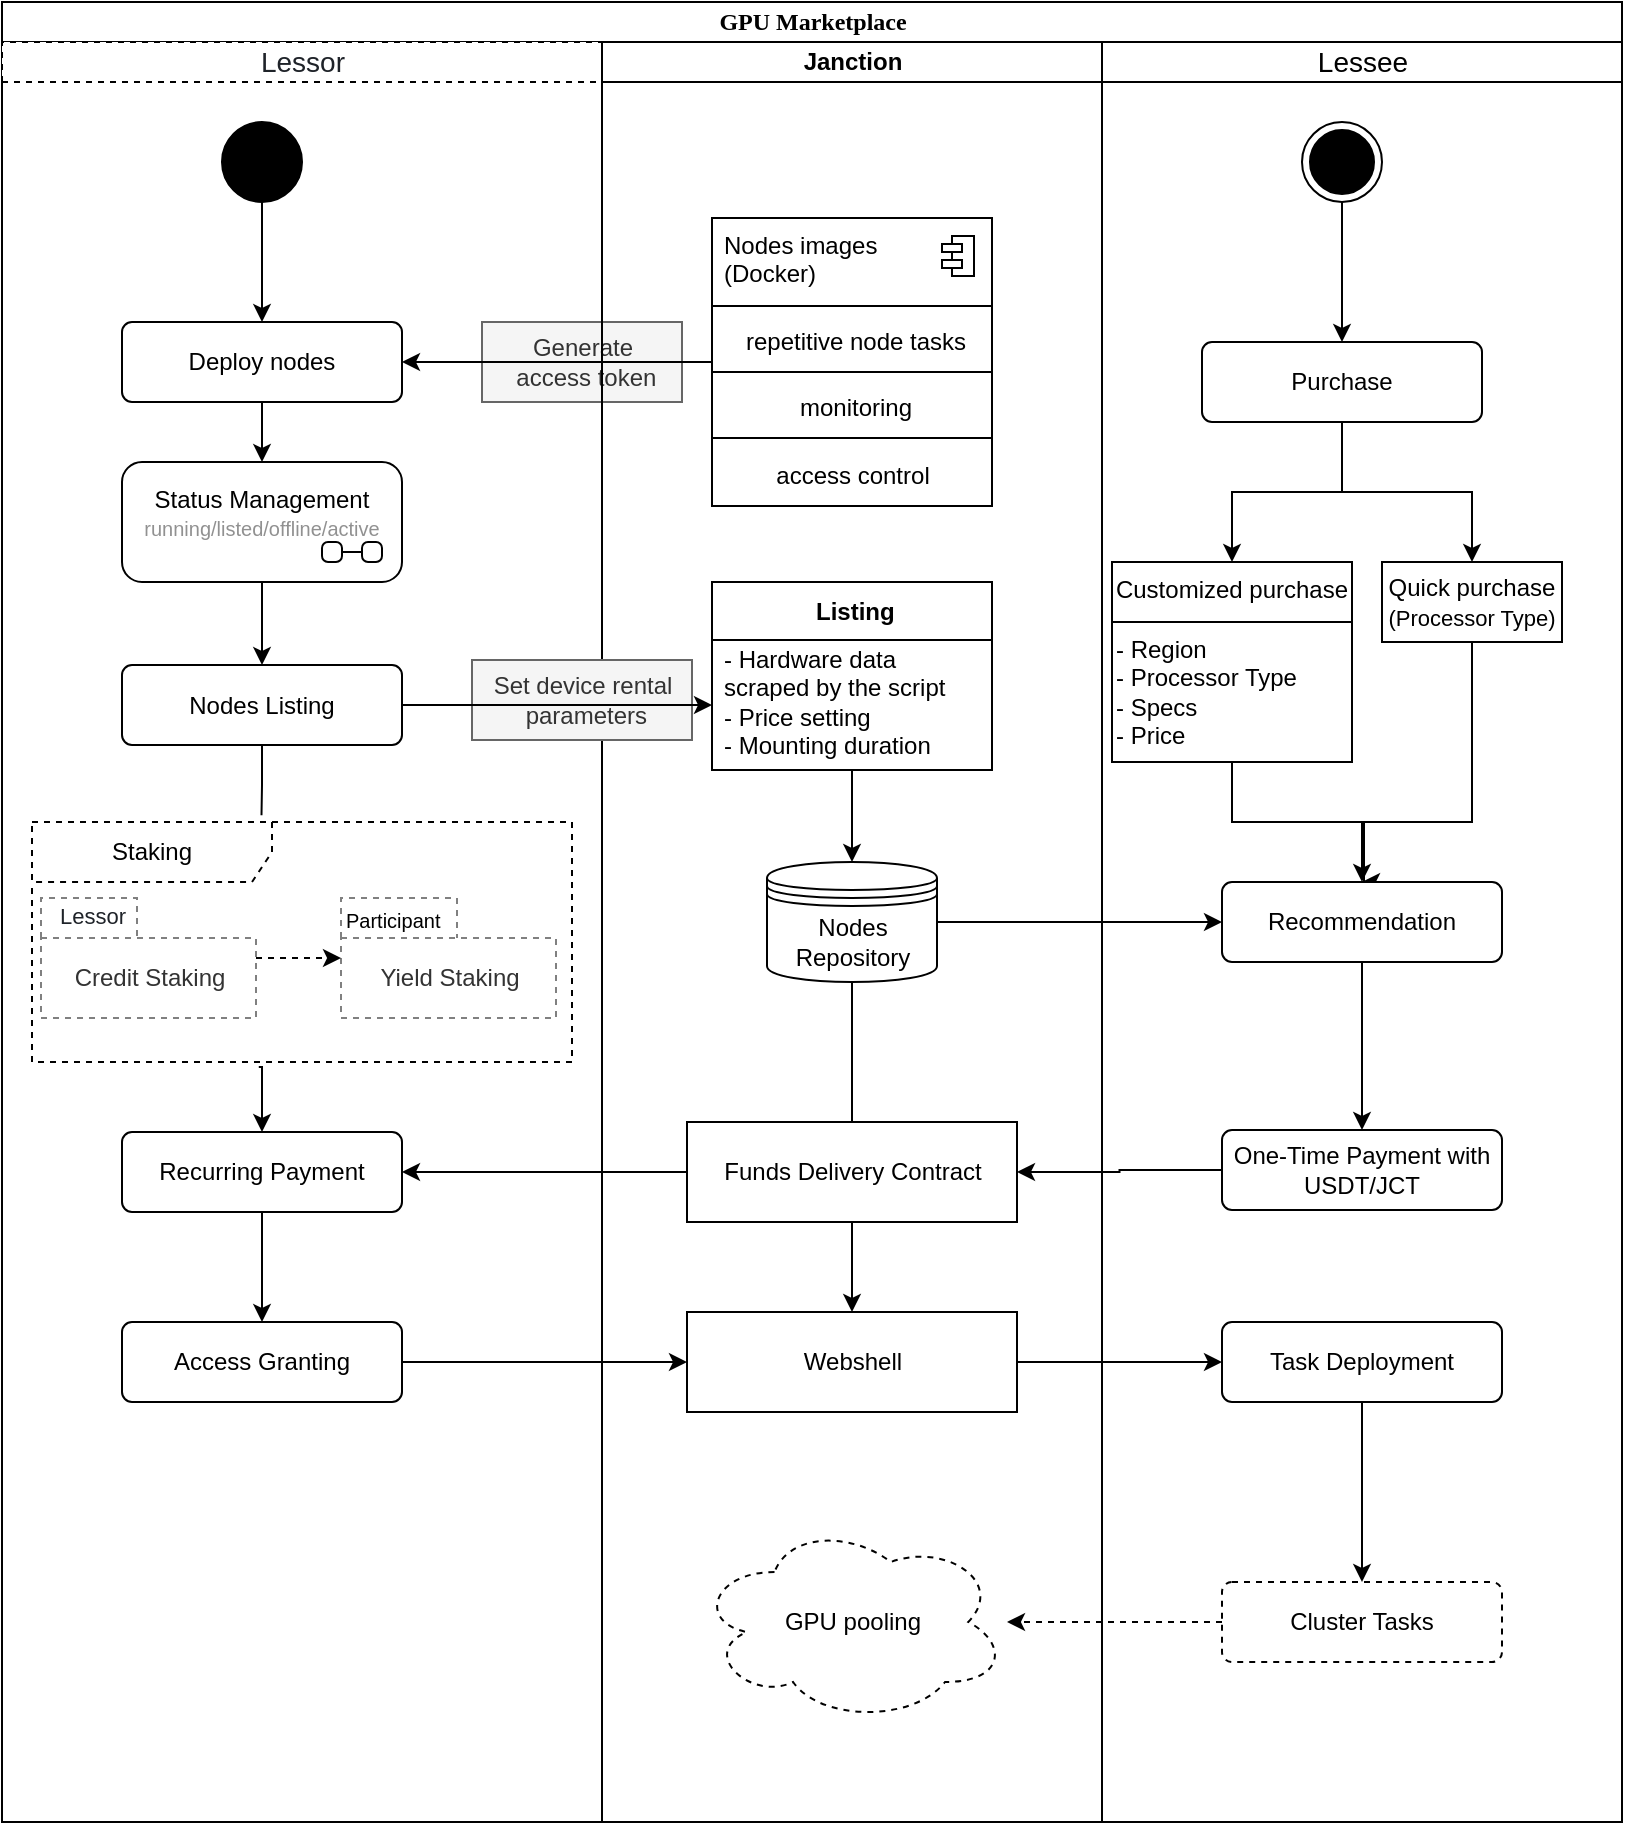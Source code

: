 <mxfile version="25.0.1">
  <diagram name="Page-1" id="0783ab3e-0a74-02c8-0abd-f7b4e66b4bec">
    <mxGraphModel dx="933" dy="622" grid="1" gridSize="10" guides="1" tooltips="1" connect="1" arrows="1" fold="1" page="1" pageScale="1" pageWidth="850" pageHeight="1100" background="none" math="0" shadow="0">
      <root>
        <mxCell id="0" />
        <mxCell id="1" parent="0" />
        <mxCell id="1c1d494c118603dd-1" value="GPU Marketplace" style="swimlane;html=1;childLayout=stackLayout;startSize=20;rounded=0;shadow=0;comic=0;labelBackgroundColor=none;strokeWidth=1;fontFamily=Verdana;fontSize=12;align=center;" parent="1" vertex="1">
          <mxGeometry y="60" width="810" height="910" as="geometry" />
        </mxCell>
        <mxCell id="1c1d494c118603dd-2" value="&lt;div style=&quot;font-size:14px;font-weight:normal;color:rgba(31,35,41,1.0);&quot;&gt;&lt;p&gt;Lessor&lt;/p&gt;&lt;/div&gt;&lt;span style=&quot;white-space:pre-wrap;&quot;&gt;&lt;/span&gt;" style="swimlane;html=1;startSize=20;dashed=1;" parent="1c1d494c118603dd-1" vertex="1">
          <mxGeometry y="20" width="300" height="890" as="geometry" />
        </mxCell>
        <mxCell id="LN9f-XrlCzF4qDYMU047-42" style="edgeStyle=orthogonalEdgeStyle;rounded=0;orthogonalLoop=1;jettySize=auto;html=1;" edge="1" parent="1c1d494c118603dd-2" source="LN9f-XrlCzF4qDYMU047-1" target="LN9f-XrlCzF4qDYMU047-4">
          <mxGeometry relative="1" as="geometry" />
        </mxCell>
        <mxCell id="LN9f-XrlCzF4qDYMU047-1" value="" style="ellipse;whiteSpace=wrap;html=1;rounded=0;shadow=0;comic=0;labelBackgroundColor=none;strokeWidth=1;fillColor=#000000;fontFamily=Verdana;fontSize=12;align=center;" vertex="1" parent="1c1d494c118603dd-2">
          <mxGeometry x="110" y="40" width="40" height="40" as="geometry" />
        </mxCell>
        <mxCell id="LN9f-XrlCzF4qDYMU047-118" style="edgeStyle=orthogonalEdgeStyle;rounded=0;orthogonalLoop=1;jettySize=auto;html=1;entryX=0.5;entryY=0;entryDx=0;entryDy=0;" edge="1" parent="1c1d494c118603dd-2" source="LN9f-XrlCzF4qDYMU047-4" target="LN9f-XrlCzF4qDYMU047-117">
          <mxGeometry relative="1" as="geometry" />
        </mxCell>
        <mxCell id="LN9f-XrlCzF4qDYMU047-4" value="Deploy nodes" style="html=1;align=center;verticalAlign=middle;rounded=1;absoluteArcSize=1;arcSize=10;dashed=0;whiteSpace=wrap;" vertex="1" parent="1c1d494c118603dd-2">
          <mxGeometry x="60" y="140" width="140" height="40" as="geometry" />
        </mxCell>
        <mxCell id="LN9f-XrlCzF4qDYMU047-28" value="Nodes Listing" style="html=1;align=center;verticalAlign=middle;rounded=1;absoluteArcSize=1;arcSize=10;dashed=0;whiteSpace=wrap;" vertex="1" parent="1c1d494c118603dd-2">
          <mxGeometry x="60" y="311.5" width="140" height="40" as="geometry" />
        </mxCell>
        <mxCell id="LN9f-XrlCzF4qDYMU047-37" value="Generate&lt;br&gt;&amp;nbsp;access token" style="text;html=1;align=center;verticalAlign=middle;resizable=0;points=[];autosize=1;strokeColor=#666666;fillColor=#f5f5f5;fontColor=#333333;" vertex="1" parent="1c1d494c118603dd-2">
          <mxGeometry x="240" y="140" width="100" height="40" as="geometry" />
        </mxCell>
        <mxCell id="LN9f-XrlCzF4qDYMU047-76" value="&lt;span style=&quot;color: rgb(51, 51, 51); font-weight: 400;&quot;&gt;Credit Staking&lt;/span&gt;" style="shape=folder;fontStyle=1;tabWidth=48;tabHeight=20;tabPosition=left;html=1;boundedLbl=1;whiteSpace=wrap;dashed=1;strokeColor=#808080;" vertex="1" parent="1c1d494c118603dd-2">
          <mxGeometry x="19.5" y="428" width="107.5" height="60" as="geometry" />
        </mxCell>
        <mxCell id="LN9f-XrlCzF4qDYMU047-77" value="&lt;span style=&quot;color: rgb(51, 51, 51); font-weight: 400;&quot;&gt;Yield Staking&lt;/span&gt;" style="shape=folder;fontStyle=1;tabWidth=58;tabHeight=20;tabPosition=left;html=1;boundedLbl=1;whiteSpace=wrap;strokeColor=#808080;dashed=1;" vertex="1" parent="1c1d494c118603dd-2">
          <mxGeometry x="169.5" y="428" width="107.5" height="60" as="geometry" />
        </mxCell>
        <mxCell id="LN9f-XrlCzF4qDYMU047-78" value="&lt;span style=&quot;color: rgb(31, 35, 41);&quot;&gt;&lt;font style=&quot;font-size: 11px;&quot;&gt;Lessor&lt;/font&gt;&lt;/span&gt;" style="text;html=1;align=center;verticalAlign=middle;resizable=0;points=[];autosize=1;strokeColor=none;fillColor=none;" vertex="1" parent="1c1d494c118603dd-2">
          <mxGeometry x="15" y="422" width="60" height="30" as="geometry" />
        </mxCell>
        <mxCell id="LN9f-XrlCzF4qDYMU047-79" value="Participant" style="text;whiteSpace=wrap;fontSize=10;" vertex="1" parent="1c1d494c118603dd-2">
          <mxGeometry x="169.5" y="427" width="60" height="20" as="geometry" />
        </mxCell>
        <mxCell id="LN9f-XrlCzF4qDYMU047-81" style="edgeStyle=orthogonalEdgeStyle;rounded=0;orthogonalLoop=1;jettySize=auto;html=1;entryX=0;entryY=0;entryDx=0;entryDy=30;entryPerimeter=0;dashed=1;" edge="1" parent="1c1d494c118603dd-2" source="LN9f-XrlCzF4qDYMU047-76" target="LN9f-XrlCzF4qDYMU047-77">
          <mxGeometry relative="1" as="geometry" />
        </mxCell>
        <mxCell id="LN9f-XrlCzF4qDYMU047-120" style="edgeStyle=orthogonalEdgeStyle;rounded=0;orthogonalLoop=1;jettySize=auto;html=1;entryX=0.5;entryY=0;entryDx=0;entryDy=0;exitX=0.42;exitY=1.021;exitDx=0;exitDy=0;exitPerimeter=0;" edge="1" parent="1c1d494c118603dd-2" source="LN9f-XrlCzF4qDYMU047-83" target="LN9f-XrlCzF4qDYMU047-109">
          <mxGeometry relative="1" as="geometry" />
        </mxCell>
        <mxCell id="LN9f-XrlCzF4qDYMU047-83" value="Staking" style="shape=umlFrame;whiteSpace=wrap;html=1;pointerEvents=0;recursiveResize=0;container=1;collapsible=0;width=120;height=30;dashed=1;" vertex="1" parent="1c1d494c118603dd-2">
          <mxGeometry x="15" y="390" width="270" height="120" as="geometry" />
        </mxCell>
        <mxCell id="LN9f-XrlCzF4qDYMU047-84" style="edgeStyle=orthogonalEdgeStyle;rounded=0;orthogonalLoop=1;jettySize=auto;html=1;entryX=0.425;entryY=-0.028;entryDx=0;entryDy=0;entryPerimeter=0;endArrow=none;endFill=0;" edge="1" parent="1c1d494c118603dd-2" source="LN9f-XrlCzF4qDYMU047-28" target="LN9f-XrlCzF4qDYMU047-83">
          <mxGeometry relative="1" as="geometry" />
        </mxCell>
        <mxCell id="LN9f-XrlCzF4qDYMU047-125" style="edgeStyle=orthogonalEdgeStyle;rounded=0;orthogonalLoop=1;jettySize=auto;html=1;" edge="1" parent="1c1d494c118603dd-2" source="LN9f-XrlCzF4qDYMU047-109">
          <mxGeometry relative="1" as="geometry">
            <mxPoint x="130" y="640" as="targetPoint" />
          </mxGeometry>
        </mxCell>
        <mxCell id="LN9f-XrlCzF4qDYMU047-109" value="&lt;font&gt;Recurring Payment&lt;/font&gt;" style="html=1;align=center;verticalAlign=middle;rounded=1;absoluteArcSize=1;arcSize=10;dashed=0;whiteSpace=wrap;" vertex="1" parent="1c1d494c118603dd-2">
          <mxGeometry x="60" y="545" width="140" height="40" as="geometry" />
        </mxCell>
        <mxCell id="LN9f-XrlCzF4qDYMU047-119" style="edgeStyle=orthogonalEdgeStyle;rounded=0;orthogonalLoop=1;jettySize=auto;html=1;entryX=0.5;entryY=0;entryDx=0;entryDy=0;" edge="1" parent="1c1d494c118603dd-2" source="LN9f-XrlCzF4qDYMU047-117" target="LN9f-XrlCzF4qDYMU047-28">
          <mxGeometry relative="1" as="geometry" />
        </mxCell>
        <mxCell id="LN9f-XrlCzF4qDYMU047-117" value="Status Management&lt;br&gt;&lt;font color=&quot;#919191&quot; style=&quot;font-size: 10px;&quot;&gt;running/listed/offline/active&lt;/font&gt;" style="shape=umlState;rounded=1;verticalAlign=top;spacingTop=5;umlStateSymbol=collapseState;absoluteArcSize=1;arcSize=10;html=1;whiteSpace=wrap;" vertex="1" parent="1c1d494c118603dd-2">
          <mxGeometry x="60" y="210" width="140" height="60" as="geometry" />
        </mxCell>
        <mxCell id="LN9f-XrlCzF4qDYMU047-126" value="&lt;span style=&quot;text-wrap-mode: nowrap;&quot;&gt;Access Granting&lt;/span&gt;" style="html=1;align=center;verticalAlign=middle;rounded=1;absoluteArcSize=1;arcSize=10;dashed=0;whiteSpace=wrap;" vertex="1" parent="1c1d494c118603dd-2">
          <mxGeometry x="60" y="640" width="140" height="40" as="geometry" />
        </mxCell>
        <mxCell id="1c1d494c118603dd-3" value="Janction" style="swimlane;html=1;startSize=20;" parent="1c1d494c118603dd-1" vertex="1">
          <mxGeometry x="300" y="20" width="250" height="890" as="geometry" />
        </mxCell>
        <mxCell id="LN9f-XrlCzF4qDYMU047-5" value="" style="fontStyle=1;align=center;verticalAlign=top;childLayout=stackLayout;horizontal=1;horizontalStack=0;resizeParent=1;resizeParentMax=0;resizeLast=0;marginBottom=0;" vertex="1" parent="1c1d494c118603dd-3">
          <mxGeometry x="55" y="88" width="140" height="144" as="geometry" />
        </mxCell>
        <mxCell id="LN9f-XrlCzF4qDYMU047-6" value="Nodes images&lt;div&gt;(Docker)&lt;/div&gt;" style="html=1;align=left;spacingLeft=4;verticalAlign=top;strokeColor=none;fillColor=none;whiteSpace=wrap;" vertex="1" parent="LN9f-XrlCzF4qDYMU047-5">
          <mxGeometry width="140" height="40" as="geometry" />
        </mxCell>
        <mxCell id="LN9f-XrlCzF4qDYMU047-7" value="" style="shape=module;jettyWidth=10;jettyHeight=4;" vertex="1" parent="LN9f-XrlCzF4qDYMU047-6">
          <mxGeometry x="1" width="16" height="20" relative="1" as="geometry">
            <mxPoint x="-25" y="9" as="offset" />
          </mxGeometry>
        </mxCell>
        <mxCell id="LN9f-XrlCzF4qDYMU047-8" value="" style="line;strokeWidth=1;fillColor=none;align=left;verticalAlign=middle;spacingTop=-1;spacingLeft=3;spacingRight=3;rotatable=0;labelPosition=right;points=[];portConstraint=eastwest;" vertex="1" parent="LN9f-XrlCzF4qDYMU047-5">
          <mxGeometry y="40" width="140" height="8" as="geometry" />
        </mxCell>
        <mxCell id="LN9f-XrlCzF4qDYMU047-9" value="repetitive node tasks" style="html=1;align=center;spacingLeft=4;verticalAlign=top;strokeColor=none;fillColor=none;whiteSpace=wrap;" vertex="1" parent="LN9f-XrlCzF4qDYMU047-5">
          <mxGeometry y="48" width="140" height="25" as="geometry" />
        </mxCell>
        <mxCell id="LN9f-XrlCzF4qDYMU047-11" value="" style="line;strokeWidth=1;fillColor=none;align=left;verticalAlign=middle;spacingTop=-1;spacingLeft=3;spacingRight=3;rotatable=0;labelPosition=right;points=[];portConstraint=eastwest;" vertex="1" parent="LN9f-XrlCzF4qDYMU047-5">
          <mxGeometry y="73" width="140" height="8" as="geometry" />
        </mxCell>
        <mxCell id="LN9f-XrlCzF4qDYMU047-12" value="monitoring" style="html=1;align=center;spacingLeft=4;verticalAlign=top;strokeColor=none;fillColor=none;whiteSpace=wrap;" vertex="1" parent="LN9f-XrlCzF4qDYMU047-5">
          <mxGeometry y="81" width="140" height="25" as="geometry" />
        </mxCell>
        <mxCell id="LN9f-XrlCzF4qDYMU047-26" value="" style="line;strokeWidth=1;fillColor=none;align=left;verticalAlign=middle;spacingTop=-1;spacingLeft=3;spacingRight=3;rotatable=0;labelPosition=right;points=[];portConstraint=eastwest;" vertex="1" parent="LN9f-XrlCzF4qDYMU047-5">
          <mxGeometry y="106" width="140" height="8" as="geometry" />
        </mxCell>
        <mxCell id="LN9f-XrlCzF4qDYMU047-25" value="access control" style="text;html=1;align=center;verticalAlign=middle;resizable=0;points=[];autosize=1;strokeColor=none;fillColor=none;" vertex="1" parent="LN9f-XrlCzF4qDYMU047-5">
          <mxGeometry y="114" width="140" height="30" as="geometry" />
        </mxCell>
        <mxCell id="LN9f-XrlCzF4qDYMU047-44" style="edgeStyle=orthogonalEdgeStyle;rounded=0;orthogonalLoop=1;jettySize=auto;html=1;entryX=0.5;entryY=0;entryDx=0;entryDy=0;" edge="1" parent="1c1d494c118603dd-3" source="LN9f-XrlCzF4qDYMU047-31" target="LN9f-XrlCzF4qDYMU047-43">
          <mxGeometry relative="1" as="geometry" />
        </mxCell>
        <mxCell id="LN9f-XrlCzF4qDYMU047-31" value="&amp;nbsp;Listing" style="swimlane;fontStyle=1;align=center;verticalAlign=middle;childLayout=stackLayout;horizontal=1;startSize=29;horizontalStack=0;resizeParent=1;resizeParentMax=0;resizeLast=0;collapsible=0;marginBottom=0;html=1;whiteSpace=wrap;" vertex="1" parent="1c1d494c118603dd-3">
          <mxGeometry x="55" y="270" width="140" height="94" as="geometry" />
        </mxCell>
        <mxCell id="LN9f-XrlCzF4qDYMU047-33" value="- Hardware data scraped by the script&lt;div&gt;-&amp;nbsp;Price setting&lt;/div&gt;&lt;div&gt;-&amp;nbsp;Mounting duration&lt;br&gt;&lt;div&gt;&lt;br&gt;&lt;/div&gt;&lt;/div&gt;" style="text;html=1;strokeColor=none;fillColor=none;align=left;verticalAlign=middle;spacingLeft=4;spacingRight=4;overflow=hidden;rotatable=0;points=[[0,0.5],[1,0.5]];portConstraint=eastwest;whiteSpace=wrap;" vertex="1" parent="LN9f-XrlCzF4qDYMU047-31">
          <mxGeometry y="29" width="140" height="65" as="geometry" />
        </mxCell>
        <mxCell id="LN9f-XrlCzF4qDYMU047-39" value="Set device rental&lt;br&gt;&amp;nbsp;parameters" style="text;html=1;align=center;verticalAlign=middle;resizable=0;points=[];autosize=1;strokeColor=#666666;fillColor=#f5f5f5;fontColor=#333333;" vertex="1" parent="1c1d494c118603dd-3">
          <mxGeometry x="-65" y="309" width="110" height="40" as="geometry" />
        </mxCell>
        <mxCell id="LN9f-XrlCzF4qDYMU047-121" style="edgeStyle=orthogonalEdgeStyle;rounded=0;orthogonalLoop=1;jettySize=auto;html=1;endArrow=none;endFill=0;" edge="1" parent="1c1d494c118603dd-3" source="LN9f-XrlCzF4qDYMU047-43" target="LN9f-XrlCzF4qDYMU047-105">
          <mxGeometry relative="1" as="geometry" />
        </mxCell>
        <mxCell id="LN9f-XrlCzF4qDYMU047-43" value="&amp;nbsp;Nodes&amp;nbsp;&lt;br&gt;Repository" style="shape=datastore;whiteSpace=wrap;html=1;" vertex="1" parent="1c1d494c118603dd-3">
          <mxGeometry x="82.5" y="410" width="85" height="60" as="geometry" />
        </mxCell>
        <mxCell id="LN9f-XrlCzF4qDYMU047-123" style="edgeStyle=orthogonalEdgeStyle;rounded=0;orthogonalLoop=1;jettySize=auto;html=1;entryX=0.5;entryY=0;entryDx=0;entryDy=0;" edge="1" parent="1c1d494c118603dd-3" source="LN9f-XrlCzF4qDYMU047-105" target="LN9f-XrlCzF4qDYMU047-122">
          <mxGeometry relative="1" as="geometry" />
        </mxCell>
        <mxCell id="LN9f-XrlCzF4qDYMU047-105" value="Funds Delivery Contract" style="html=1;align=center;verticalAlign=middle;dashed=0;whiteSpace=wrap;" vertex="1" parent="1c1d494c118603dd-3">
          <mxGeometry x="42.5" y="540" width="165" height="50" as="geometry" />
        </mxCell>
        <mxCell id="LN9f-XrlCzF4qDYMU047-122" value="Webshell" style="html=1;align=center;verticalAlign=middle;dashed=0;whiteSpace=wrap;" vertex="1" parent="1c1d494c118603dd-3">
          <mxGeometry x="42.5" y="635" width="165" height="50" as="geometry" />
        </mxCell>
        <mxCell id="LN9f-XrlCzF4qDYMU047-145" value="GPU pooling" style="ellipse;shape=cloud;whiteSpace=wrap;html=1;dashed=1;" vertex="1" parent="1c1d494c118603dd-3">
          <mxGeometry x="47.5" y="740" width="155" height="100" as="geometry" />
        </mxCell>
        <mxCell id="LN9f-XrlCzF4qDYMU047-27" style="edgeStyle=orthogonalEdgeStyle;rounded=0;orthogonalLoop=1;jettySize=auto;html=1;entryX=1;entryY=0.5;entryDx=0;entryDy=0;" edge="1" parent="1c1d494c118603dd-1" source="LN9f-XrlCzF4qDYMU047-5" target="LN9f-XrlCzF4qDYMU047-4">
          <mxGeometry relative="1" as="geometry" />
        </mxCell>
        <mxCell id="LN9f-XrlCzF4qDYMU047-38" style="edgeStyle=orthogonalEdgeStyle;rounded=0;orthogonalLoop=1;jettySize=auto;html=1;entryX=0;entryY=0.5;entryDx=0;entryDy=0;" edge="1" parent="1c1d494c118603dd-1" source="LN9f-XrlCzF4qDYMU047-28" target="LN9f-XrlCzF4qDYMU047-33">
          <mxGeometry relative="1" as="geometry" />
        </mxCell>
        <mxCell id="1c1d494c118603dd-4" value="&lt;div style=&quot;font-weight: normal; color: rgb(31, 35, 41);&quot;&gt;&lt;p style=&quot;&quot;&gt;&lt;span style=&quot;color: rgb(0, 0, 0); background-color: rgb(255, 255, 255);&quot;&gt;&lt;font style=&quot;font-size: 14px;&quot;&gt;Lessee&lt;/font&gt;&lt;/span&gt;&lt;/p&gt;&lt;/div&gt;&lt;span style=&quot;white-space:pre-wrap;&quot;&gt;&lt;/span&gt;" style="swimlane;html=1;startSize=20;" parent="1c1d494c118603dd-1" vertex="1">
          <mxGeometry x="550" y="20" width="260" height="890" as="geometry" />
        </mxCell>
        <mxCell id="LN9f-XrlCzF4qDYMU047-100" style="edgeStyle=orthogonalEdgeStyle;rounded=0;orthogonalLoop=1;jettySize=auto;html=1;entryX=0.5;entryY=0;entryDx=0;entryDy=0;" edge="1" parent="1c1d494c118603dd-4" source="LN9f-XrlCzF4qDYMU047-3" target="LN9f-XrlCzF4qDYMU047-85">
          <mxGeometry relative="1" as="geometry" />
        </mxCell>
        <mxCell id="LN9f-XrlCzF4qDYMU047-3" value="" style="ellipse;html=1;shape=endState;fillColor=strokeColor;" vertex="1" parent="1c1d494c118603dd-4">
          <mxGeometry x="100" y="40" width="40" height="40" as="geometry" />
        </mxCell>
        <mxCell id="LN9f-XrlCzF4qDYMU047-89" style="edgeStyle=orthogonalEdgeStyle;rounded=0;orthogonalLoop=1;jettySize=auto;html=1;entryX=0.5;entryY=0;entryDx=0;entryDy=0;" edge="1" parent="1c1d494c118603dd-4" source="LN9f-XrlCzF4qDYMU047-85" target="LN9f-XrlCzF4qDYMU047-87">
          <mxGeometry relative="1" as="geometry" />
        </mxCell>
        <mxCell id="LN9f-XrlCzF4qDYMU047-96" style="edgeStyle=orthogonalEdgeStyle;rounded=0;orthogonalLoop=1;jettySize=auto;html=1;entryX=0.5;entryY=0;entryDx=0;entryDy=0;" edge="1" parent="1c1d494c118603dd-4" source="LN9f-XrlCzF4qDYMU047-85" target="LN9f-XrlCzF4qDYMU047-90">
          <mxGeometry relative="1" as="geometry" />
        </mxCell>
        <mxCell id="LN9f-XrlCzF4qDYMU047-85" value="Purchase" style="html=1;align=center;verticalAlign=middle;rounded=1;absoluteArcSize=1;arcSize=10;dashed=0;whiteSpace=wrap;" vertex="1" parent="1c1d494c118603dd-4">
          <mxGeometry x="50" y="150" width="140" height="40" as="geometry" />
        </mxCell>
        <mxCell id="LN9f-XrlCzF4qDYMU047-149" style="edgeStyle=orthogonalEdgeStyle;rounded=0;orthogonalLoop=1;jettySize=auto;html=1;exitX=0.5;exitY=1;exitDx=0;exitDy=0;" edge="1" parent="1c1d494c118603dd-4" source="LN9f-XrlCzF4qDYMU047-87">
          <mxGeometry relative="1" as="geometry">
            <mxPoint x="130" y="420" as="targetPoint" />
            <Array as="points">
              <mxPoint x="185" y="390" />
              <mxPoint x="131" y="390" />
              <mxPoint x="131" y="420" />
            </Array>
          </mxGeometry>
        </mxCell>
        <mxCell id="LN9f-XrlCzF4qDYMU047-87" value="&lt;span style=&quot;font-weight: normal;&quot;&gt;Quick purchase&lt;/span&gt;&lt;div&gt;&lt;font style=&quot;font-size: 11px;&quot;&gt;&lt;span style=&quot;font-weight: normal;&quot;&gt;(&lt;/span&gt;&lt;span style=&quot;font-weight: 400; text-align: left; text-wrap-mode: nowrap; background-color: initial;&quot;&gt;Processor Type&lt;/span&gt;&lt;span style=&quot;font-weight: normal; background-color: initial;&quot;&gt;)&lt;/span&gt;&lt;/font&gt;&lt;/div&gt;" style="fontStyle=1;whiteSpace=wrap;html=1;" vertex="1" parent="1c1d494c118603dd-4">
          <mxGeometry x="140" y="260" width="90" height="40" as="geometry" />
        </mxCell>
        <mxCell id="LN9f-XrlCzF4qDYMU047-90" value="&lt;span style=&quot;font-weight: 400;&quot;&gt;Customized purchase&lt;/span&gt;" style="swimlane;fontStyle=1;align=center;verticalAlign=top;childLayout=stackLayout;horizontal=1;startSize=30;horizontalStack=0;resizeParent=1;resizeParentMax=0;resizeLast=0;collapsible=0;marginBottom=0;html=1;whiteSpace=wrap;" vertex="1" parent="1c1d494c118603dd-4">
          <mxGeometry x="5" y="260" width="120" height="100" as="geometry" />
        </mxCell>
        <mxCell id="LN9f-XrlCzF4qDYMU047-98" value="- Region&lt;br&gt;-&amp;nbsp;Processor Type&lt;br&gt;&lt;div&gt;- Specs&lt;br&gt;- Price&lt;/div&gt;" style="text;html=1;align=left;verticalAlign=middle;resizable=0;points=[];autosize=1;strokeColor=none;fillColor=none;" vertex="1" parent="LN9f-XrlCzF4qDYMU047-90">
          <mxGeometry y="30" width="120" height="70" as="geometry" />
        </mxCell>
        <mxCell id="LN9f-XrlCzF4qDYMU047-99" value="&lt;font&gt;One-Time Payment with USDT/JCT&lt;/font&gt;" style="html=1;align=center;verticalAlign=middle;rounded=1;absoluteArcSize=1;arcSize=10;dashed=0;whiteSpace=wrap;" vertex="1" parent="1c1d494c118603dd-4">
          <mxGeometry x="60" y="544" width="140" height="40" as="geometry" />
        </mxCell>
        <mxCell id="LN9f-XrlCzF4qDYMU047-103" style="edgeStyle=orthogonalEdgeStyle;rounded=0;orthogonalLoop=1;jettySize=auto;html=1;entryX=0.5;entryY=0;entryDx=0;entryDy=0;" edge="1" parent="1c1d494c118603dd-4" source="LN9f-XrlCzF4qDYMU047-101" target="LN9f-XrlCzF4qDYMU047-99">
          <mxGeometry relative="1" as="geometry" />
        </mxCell>
        <mxCell id="LN9f-XrlCzF4qDYMU047-101" value="Recommendation" style="html=1;align=center;verticalAlign=middle;rounded=1;absoluteArcSize=1;arcSize=10;dashed=0;whiteSpace=wrap;" vertex="1" parent="1c1d494c118603dd-4">
          <mxGeometry x="60" y="420" width="140" height="40" as="geometry" />
        </mxCell>
        <mxCell id="LN9f-XrlCzF4qDYMU047-146" style="edgeStyle=orthogonalEdgeStyle;rounded=0;orthogonalLoop=1;jettySize=auto;html=1;" edge="1" parent="1c1d494c118603dd-4" source="LN9f-XrlCzF4qDYMU047-141" target="LN9f-XrlCzF4qDYMU047-144">
          <mxGeometry relative="1" as="geometry" />
        </mxCell>
        <mxCell id="LN9f-XrlCzF4qDYMU047-141" value="&lt;font&gt;Task Deployment&lt;/font&gt;" style="html=1;align=center;verticalAlign=middle;rounded=1;absoluteArcSize=1;arcSize=10;dashed=0;whiteSpace=wrap;" vertex="1" parent="1c1d494c118603dd-4">
          <mxGeometry x="60" y="640" width="140" height="40" as="geometry" />
        </mxCell>
        <mxCell id="LN9f-XrlCzF4qDYMU047-144" value="&lt;font&gt;Cluster Tasks&lt;/font&gt;" style="html=1;align=center;verticalAlign=middle;rounded=1;absoluteArcSize=1;arcSize=10;dashed=1;whiteSpace=wrap;" vertex="1" parent="1c1d494c118603dd-4">
          <mxGeometry x="60" y="770" width="140" height="40" as="geometry" />
        </mxCell>
        <mxCell id="LN9f-XrlCzF4qDYMU047-148" style="edgeStyle=orthogonalEdgeStyle;rounded=0;orthogonalLoop=1;jettySize=auto;html=1;entryX=0.5;entryY=0;entryDx=0;entryDy=0;" edge="1" parent="1c1d494c118603dd-4" source="LN9f-XrlCzF4qDYMU047-98" target="LN9f-XrlCzF4qDYMU047-101">
          <mxGeometry relative="1" as="geometry" />
        </mxCell>
        <mxCell id="LN9f-XrlCzF4qDYMU047-102" style="edgeStyle=orthogonalEdgeStyle;rounded=0;orthogonalLoop=1;jettySize=auto;html=1;entryX=0;entryY=0.5;entryDx=0;entryDy=0;" edge="1" parent="1c1d494c118603dd-1" source="LN9f-XrlCzF4qDYMU047-43" target="LN9f-XrlCzF4qDYMU047-101">
          <mxGeometry relative="1" as="geometry" />
        </mxCell>
        <mxCell id="LN9f-XrlCzF4qDYMU047-108" style="edgeStyle=orthogonalEdgeStyle;rounded=0;orthogonalLoop=1;jettySize=auto;html=1;entryX=1;entryY=0.5;entryDx=0;entryDy=0;" edge="1" parent="1c1d494c118603dd-1" source="LN9f-XrlCzF4qDYMU047-99" target="LN9f-XrlCzF4qDYMU047-105">
          <mxGeometry relative="1" as="geometry" />
        </mxCell>
        <mxCell id="LN9f-XrlCzF4qDYMU047-110" style="edgeStyle=orthogonalEdgeStyle;rounded=0;orthogonalLoop=1;jettySize=auto;html=1;entryX=1;entryY=0.5;entryDx=0;entryDy=0;" edge="1" parent="1c1d494c118603dd-1" source="LN9f-XrlCzF4qDYMU047-105" target="LN9f-XrlCzF4qDYMU047-109">
          <mxGeometry relative="1" as="geometry" />
        </mxCell>
        <mxCell id="LN9f-XrlCzF4qDYMU047-128" style="edgeStyle=orthogonalEdgeStyle;rounded=0;orthogonalLoop=1;jettySize=auto;html=1;entryX=0;entryY=0.5;entryDx=0;entryDy=0;" edge="1" parent="1c1d494c118603dd-1" source="LN9f-XrlCzF4qDYMU047-126" target="LN9f-XrlCzF4qDYMU047-122">
          <mxGeometry relative="1" as="geometry" />
        </mxCell>
        <mxCell id="LN9f-XrlCzF4qDYMU047-143" style="edgeStyle=orthogonalEdgeStyle;rounded=0;orthogonalLoop=1;jettySize=auto;html=1;" edge="1" parent="1c1d494c118603dd-1" source="LN9f-XrlCzF4qDYMU047-122" target="LN9f-XrlCzF4qDYMU047-141">
          <mxGeometry relative="1" as="geometry" />
        </mxCell>
        <mxCell id="LN9f-XrlCzF4qDYMU047-147" style="edgeStyle=orthogonalEdgeStyle;rounded=0;orthogonalLoop=1;jettySize=auto;html=1;dashed=1;" edge="1" parent="1c1d494c118603dd-1" source="LN9f-XrlCzF4qDYMU047-144" target="LN9f-XrlCzF4qDYMU047-145">
          <mxGeometry relative="1" as="geometry" />
        </mxCell>
      </root>
    </mxGraphModel>
  </diagram>
</mxfile>
